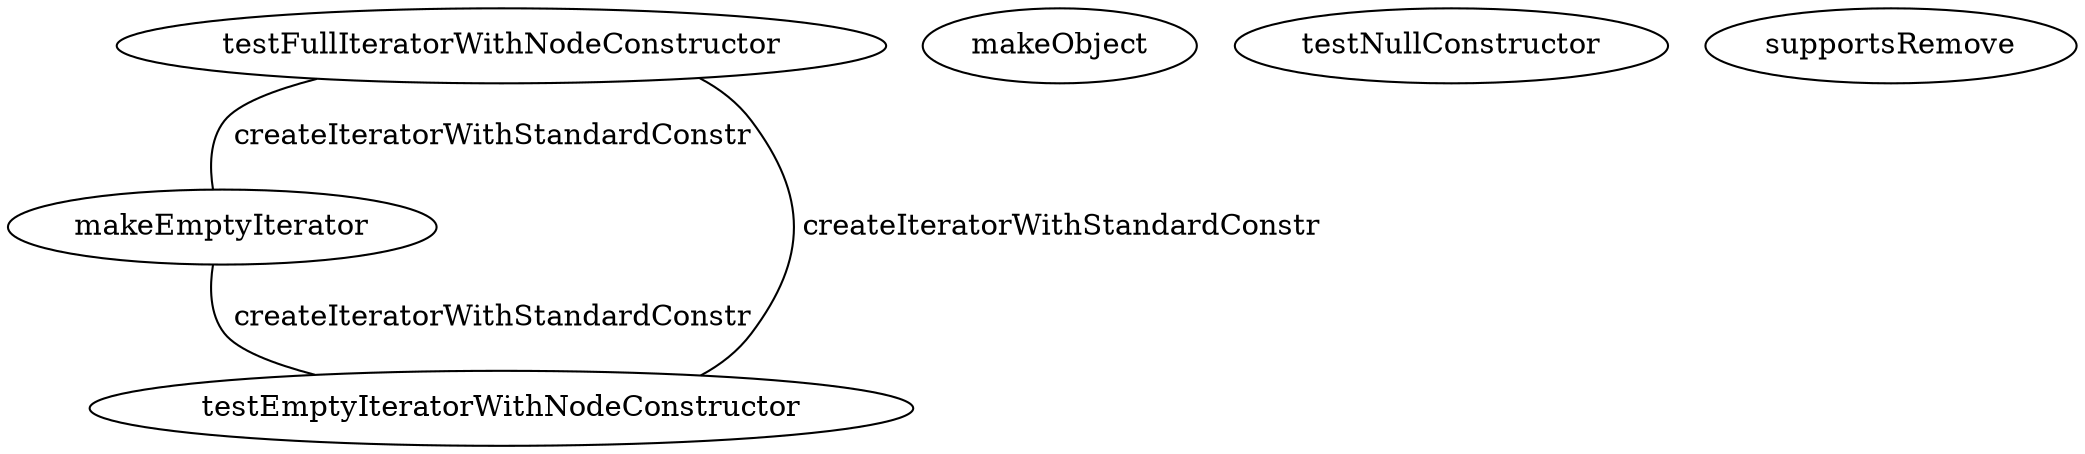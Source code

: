 digraph G {
testFullIteratorWithNodeConstructor;
makeObject;
testNullConstructor;
supportsRemove;
makeEmptyIterator;
testEmptyIteratorWithNodeConstructor;
testFullIteratorWithNodeConstructor -> makeEmptyIterator [label=" createIteratorWithStandardConstr", dir=none];
testFullIteratorWithNodeConstructor -> testEmptyIteratorWithNodeConstructor [label=" createIteratorWithStandardConstr", dir=none];
makeEmptyIterator -> testEmptyIteratorWithNodeConstructor [label=" createIteratorWithStandardConstr", dir=none];
}